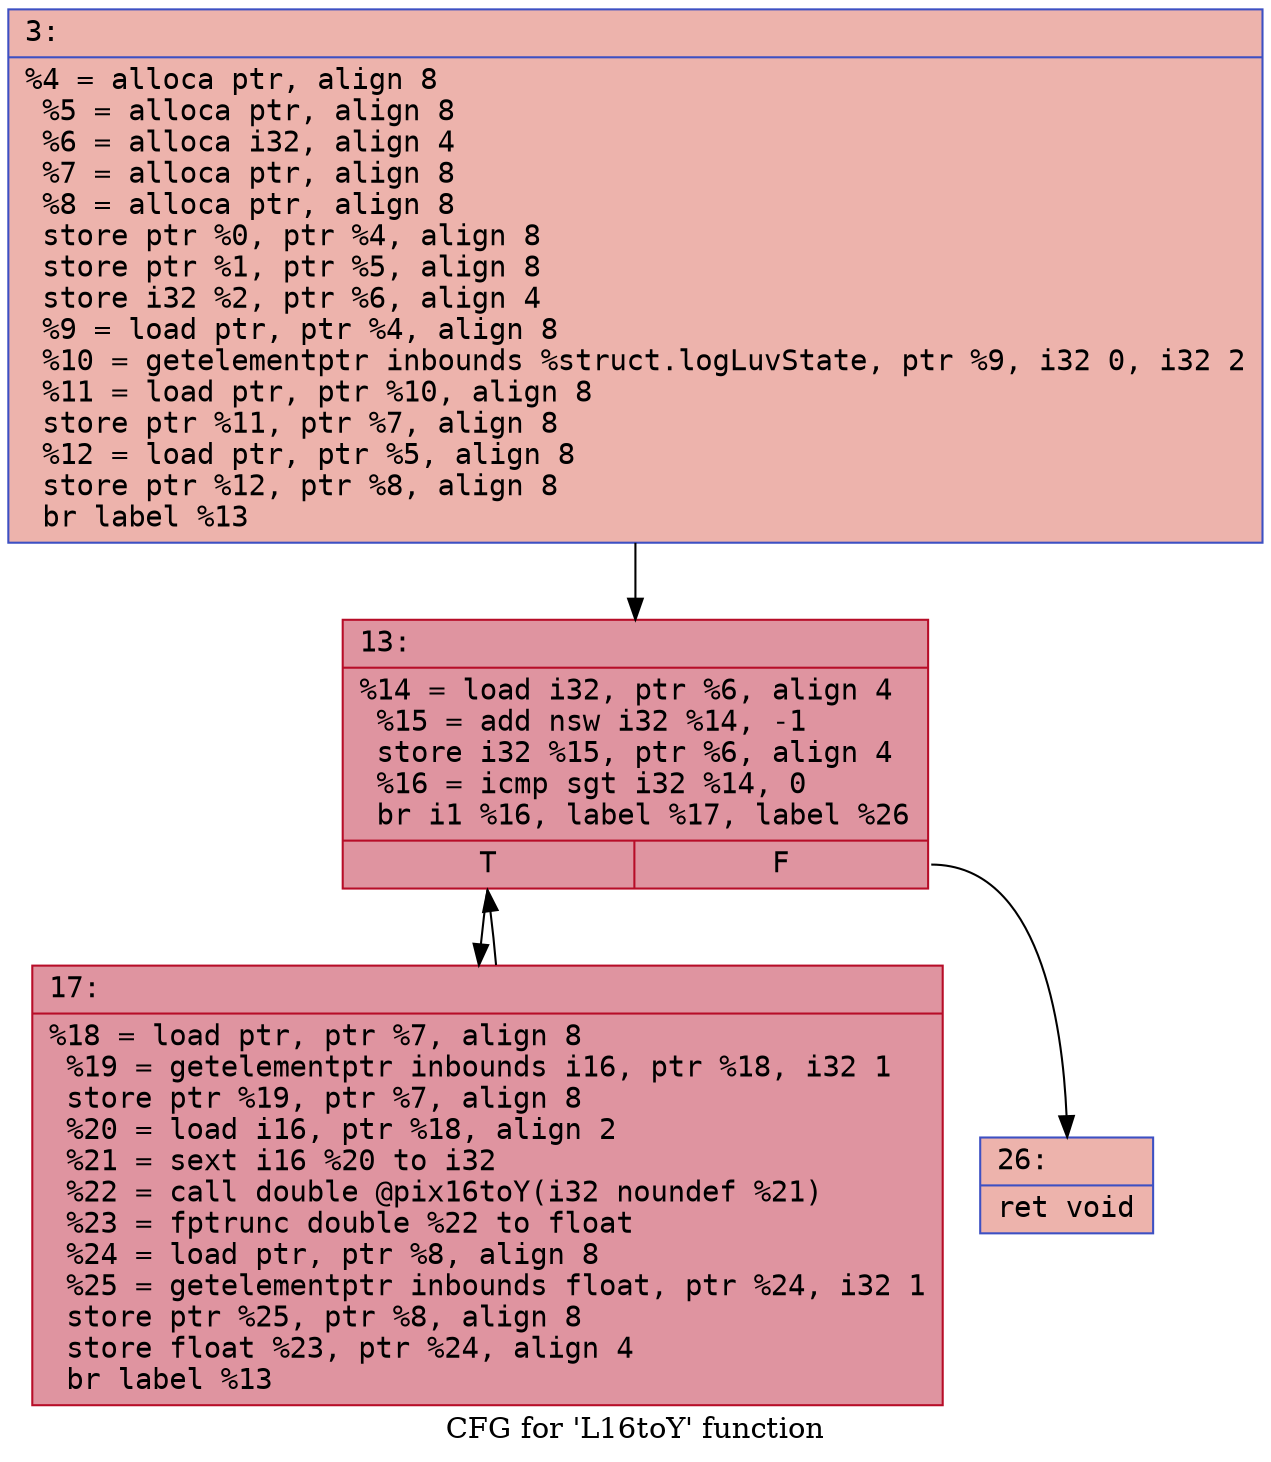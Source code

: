 digraph "CFG for 'L16toY' function" {
	label="CFG for 'L16toY' function";

	Node0x600000632b20 [shape=record,color="#3d50c3ff", style=filled, fillcolor="#d6524470" fontname="Courier",label="{3:\l|  %4 = alloca ptr, align 8\l  %5 = alloca ptr, align 8\l  %6 = alloca i32, align 4\l  %7 = alloca ptr, align 8\l  %8 = alloca ptr, align 8\l  store ptr %0, ptr %4, align 8\l  store ptr %1, ptr %5, align 8\l  store i32 %2, ptr %6, align 4\l  %9 = load ptr, ptr %4, align 8\l  %10 = getelementptr inbounds %struct.logLuvState, ptr %9, i32 0, i32 2\l  %11 = load ptr, ptr %10, align 8\l  store ptr %11, ptr %7, align 8\l  %12 = load ptr, ptr %5, align 8\l  store ptr %12, ptr %8, align 8\l  br label %13\l}"];
	Node0x600000632b20 -> Node0x600000632bc0[tooltip="3 -> 13\nProbability 100.00%" ];
	Node0x600000632bc0 [shape=record,color="#b70d28ff", style=filled, fillcolor="#b70d2870" fontname="Courier",label="{13:\l|  %14 = load i32, ptr %6, align 4\l  %15 = add nsw i32 %14, -1\l  store i32 %15, ptr %6, align 4\l  %16 = icmp sgt i32 %14, 0\l  br i1 %16, label %17, label %26\l|{<s0>T|<s1>F}}"];
	Node0x600000632bc0:s0 -> Node0x600000632c10[tooltip="13 -> 17\nProbability 96.88%" ];
	Node0x600000632bc0:s1 -> Node0x600000632c60[tooltip="13 -> 26\nProbability 3.12%" ];
	Node0x600000632c10 [shape=record,color="#b70d28ff", style=filled, fillcolor="#b70d2870" fontname="Courier",label="{17:\l|  %18 = load ptr, ptr %7, align 8\l  %19 = getelementptr inbounds i16, ptr %18, i32 1\l  store ptr %19, ptr %7, align 8\l  %20 = load i16, ptr %18, align 2\l  %21 = sext i16 %20 to i32\l  %22 = call double @pix16toY(i32 noundef %21)\l  %23 = fptrunc double %22 to float\l  %24 = load ptr, ptr %8, align 8\l  %25 = getelementptr inbounds float, ptr %24, i32 1\l  store ptr %25, ptr %8, align 8\l  store float %23, ptr %24, align 4\l  br label %13\l}"];
	Node0x600000632c10 -> Node0x600000632bc0[tooltip="17 -> 13\nProbability 100.00%" ];
	Node0x600000632c60 [shape=record,color="#3d50c3ff", style=filled, fillcolor="#d6524470" fontname="Courier",label="{26:\l|  ret void\l}"];
}
